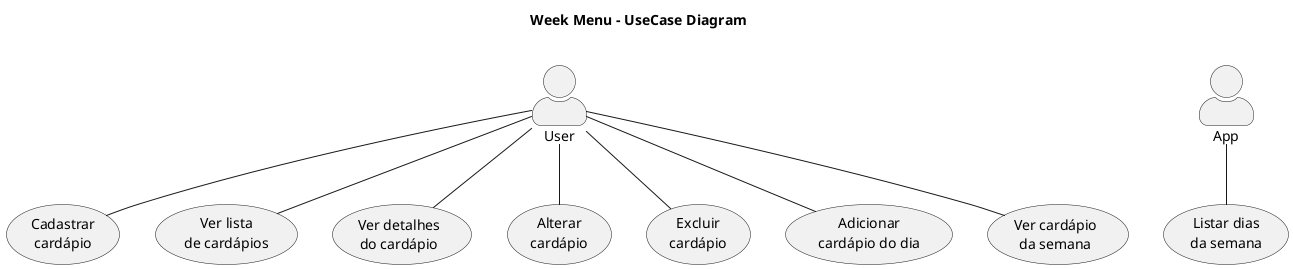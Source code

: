 @startuml "week_menu_usecase"
title Week Menu - UseCase Diagram \n
skinparam actorStyle awesome

actor User
actor App
usecase "Cadastrar\ncardápio" as createMenu
usecase "Ver lista\nde cardápios" as listMenu
usecase "Ver detalhes\ndo cardápio" as showMenu
usecase "Alterar\ncardápio" as updateMenu
usecase "Excluir\ncardápio" as deleteMenu
usecase "Adicionar\ncardápio do dia" as addMenuWeek
usecase "Listar dias\nda semana" as listWeekMenu
usecase "Ver cardápio\nda semana" as showWeekMenu

User -- createMenu
User -- listMenu
User -- showMenu
User -- updateMenu
User -- deleteMenu
User -- addMenuWeek
App -- listWeekMenu
User -- showWeekMenu

@enduml